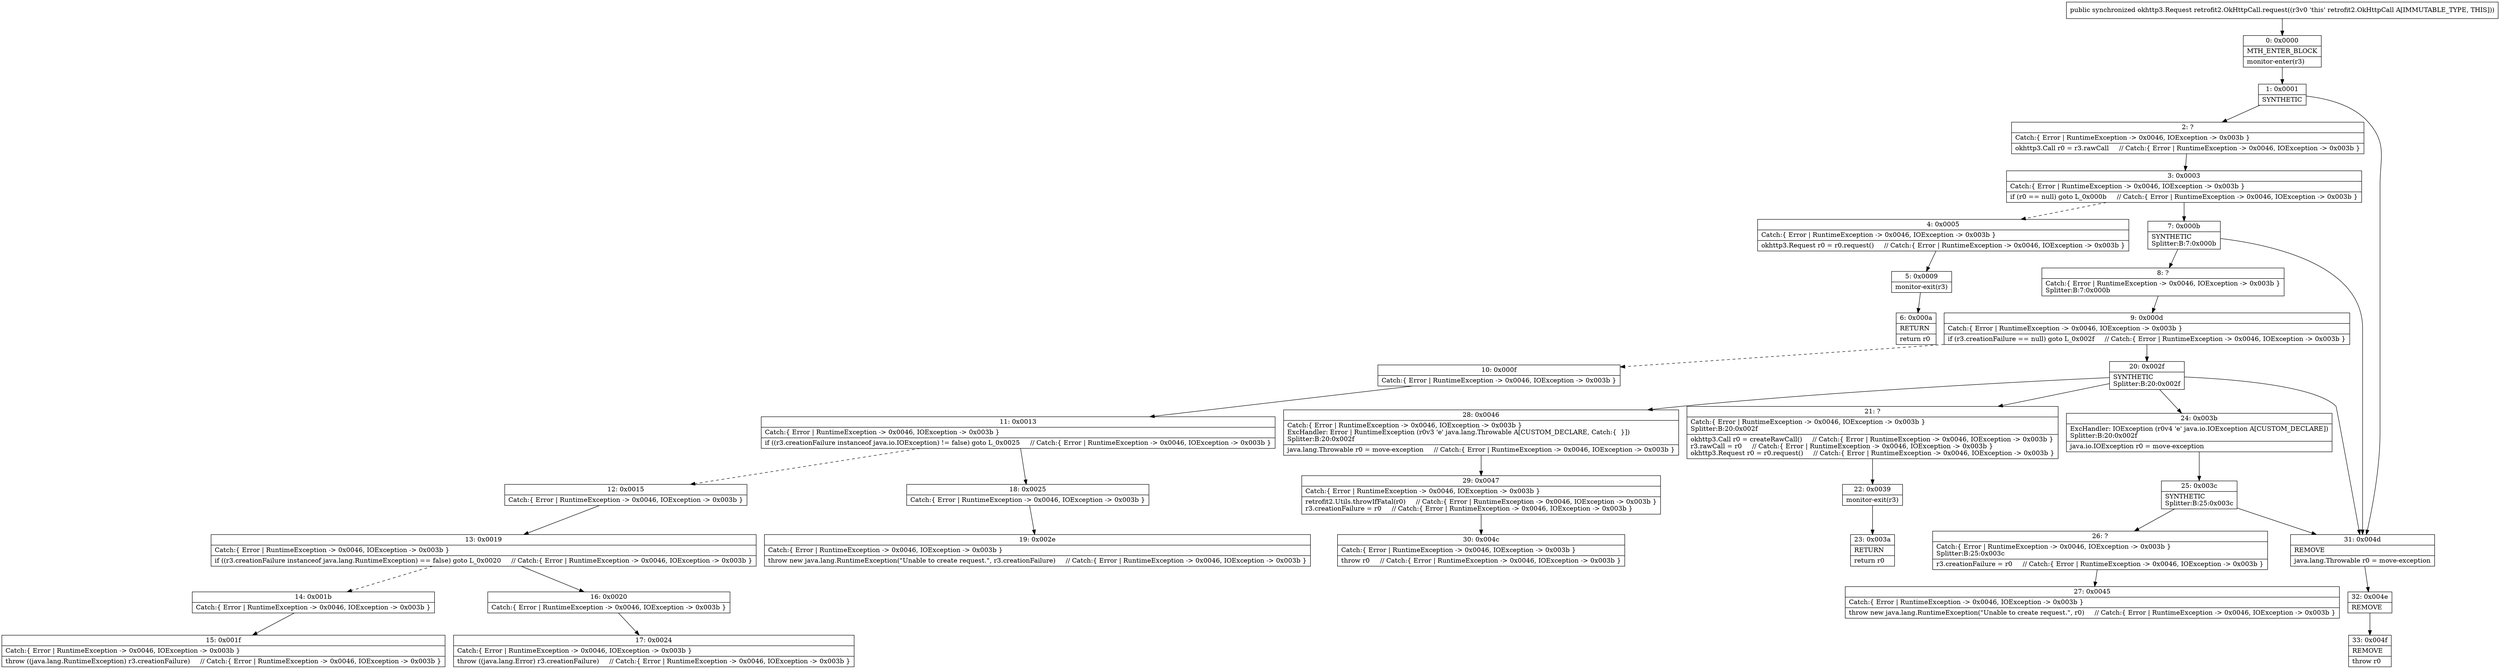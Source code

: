 digraph "CFG forretrofit2.OkHttpCall.request()Lokhttp3\/Request;" {
Node_0 [shape=record,label="{0\:\ 0x0000|MTH_ENTER_BLOCK\l|monitor\-enter(r3)\l}"];
Node_1 [shape=record,label="{1\:\ 0x0001|SYNTHETIC\l}"];
Node_2 [shape=record,label="{2\:\ ?|Catch:\{ Error \| RuntimeException \-\> 0x0046, IOException \-\> 0x003b \}\l|okhttp3.Call r0 = r3.rawCall     \/\/ Catch:\{ Error \| RuntimeException \-\> 0x0046, IOException \-\> 0x003b \}\l}"];
Node_3 [shape=record,label="{3\:\ 0x0003|Catch:\{ Error \| RuntimeException \-\> 0x0046, IOException \-\> 0x003b \}\l|if (r0 == null) goto L_0x000b     \/\/ Catch:\{ Error \| RuntimeException \-\> 0x0046, IOException \-\> 0x003b \}\l}"];
Node_4 [shape=record,label="{4\:\ 0x0005|Catch:\{ Error \| RuntimeException \-\> 0x0046, IOException \-\> 0x003b \}\l|okhttp3.Request r0 = r0.request()     \/\/ Catch:\{ Error \| RuntimeException \-\> 0x0046, IOException \-\> 0x003b \}\l}"];
Node_5 [shape=record,label="{5\:\ 0x0009|monitor\-exit(r3)\l}"];
Node_6 [shape=record,label="{6\:\ 0x000a|RETURN\l|return r0\l}"];
Node_7 [shape=record,label="{7\:\ 0x000b|SYNTHETIC\lSplitter:B:7:0x000b\l}"];
Node_8 [shape=record,label="{8\:\ ?|Catch:\{ Error \| RuntimeException \-\> 0x0046, IOException \-\> 0x003b \}\lSplitter:B:7:0x000b\l}"];
Node_9 [shape=record,label="{9\:\ 0x000d|Catch:\{ Error \| RuntimeException \-\> 0x0046, IOException \-\> 0x003b \}\l|if (r3.creationFailure == null) goto L_0x002f     \/\/ Catch:\{ Error \| RuntimeException \-\> 0x0046, IOException \-\> 0x003b \}\l}"];
Node_10 [shape=record,label="{10\:\ 0x000f|Catch:\{ Error \| RuntimeException \-\> 0x0046, IOException \-\> 0x003b \}\l}"];
Node_11 [shape=record,label="{11\:\ 0x0013|Catch:\{ Error \| RuntimeException \-\> 0x0046, IOException \-\> 0x003b \}\l|if ((r3.creationFailure instanceof java.io.IOException) != false) goto L_0x0025     \/\/ Catch:\{ Error \| RuntimeException \-\> 0x0046, IOException \-\> 0x003b \}\l}"];
Node_12 [shape=record,label="{12\:\ 0x0015|Catch:\{ Error \| RuntimeException \-\> 0x0046, IOException \-\> 0x003b \}\l}"];
Node_13 [shape=record,label="{13\:\ 0x0019|Catch:\{ Error \| RuntimeException \-\> 0x0046, IOException \-\> 0x003b \}\l|if ((r3.creationFailure instanceof java.lang.RuntimeException) == false) goto L_0x0020     \/\/ Catch:\{ Error \| RuntimeException \-\> 0x0046, IOException \-\> 0x003b \}\l}"];
Node_14 [shape=record,label="{14\:\ 0x001b|Catch:\{ Error \| RuntimeException \-\> 0x0046, IOException \-\> 0x003b \}\l}"];
Node_15 [shape=record,label="{15\:\ 0x001f|Catch:\{ Error \| RuntimeException \-\> 0x0046, IOException \-\> 0x003b \}\l|throw ((java.lang.RuntimeException) r3.creationFailure)     \/\/ Catch:\{ Error \| RuntimeException \-\> 0x0046, IOException \-\> 0x003b \}\l}"];
Node_16 [shape=record,label="{16\:\ 0x0020|Catch:\{ Error \| RuntimeException \-\> 0x0046, IOException \-\> 0x003b \}\l}"];
Node_17 [shape=record,label="{17\:\ 0x0024|Catch:\{ Error \| RuntimeException \-\> 0x0046, IOException \-\> 0x003b \}\l|throw ((java.lang.Error) r3.creationFailure)     \/\/ Catch:\{ Error \| RuntimeException \-\> 0x0046, IOException \-\> 0x003b \}\l}"];
Node_18 [shape=record,label="{18\:\ 0x0025|Catch:\{ Error \| RuntimeException \-\> 0x0046, IOException \-\> 0x003b \}\l}"];
Node_19 [shape=record,label="{19\:\ 0x002e|Catch:\{ Error \| RuntimeException \-\> 0x0046, IOException \-\> 0x003b \}\l|throw new java.lang.RuntimeException(\"Unable to create request.\", r3.creationFailure)     \/\/ Catch:\{ Error \| RuntimeException \-\> 0x0046, IOException \-\> 0x003b \}\l}"];
Node_20 [shape=record,label="{20\:\ 0x002f|SYNTHETIC\lSplitter:B:20:0x002f\l}"];
Node_21 [shape=record,label="{21\:\ ?|Catch:\{ Error \| RuntimeException \-\> 0x0046, IOException \-\> 0x003b \}\lSplitter:B:20:0x002f\l|okhttp3.Call r0 = createRawCall()     \/\/ Catch:\{ Error \| RuntimeException \-\> 0x0046, IOException \-\> 0x003b \}\lr3.rawCall = r0     \/\/ Catch:\{ Error \| RuntimeException \-\> 0x0046, IOException \-\> 0x003b \}\lokhttp3.Request r0 = r0.request()     \/\/ Catch:\{ Error \| RuntimeException \-\> 0x0046, IOException \-\> 0x003b \}\l}"];
Node_22 [shape=record,label="{22\:\ 0x0039|monitor\-exit(r3)\l}"];
Node_23 [shape=record,label="{23\:\ 0x003a|RETURN\l|return r0\l}"];
Node_24 [shape=record,label="{24\:\ 0x003b|ExcHandler: IOException (r0v4 'e' java.io.IOException A[CUSTOM_DECLARE])\lSplitter:B:20:0x002f\l|java.io.IOException r0 = move\-exception\l}"];
Node_25 [shape=record,label="{25\:\ 0x003c|SYNTHETIC\lSplitter:B:25:0x003c\l}"];
Node_26 [shape=record,label="{26\:\ ?|Catch:\{ Error \| RuntimeException \-\> 0x0046, IOException \-\> 0x003b \}\lSplitter:B:25:0x003c\l|r3.creationFailure = r0     \/\/ Catch:\{ Error \| RuntimeException \-\> 0x0046, IOException \-\> 0x003b \}\l}"];
Node_27 [shape=record,label="{27\:\ 0x0045|Catch:\{ Error \| RuntimeException \-\> 0x0046, IOException \-\> 0x003b \}\l|throw new java.lang.RuntimeException(\"Unable to create request.\", r0)     \/\/ Catch:\{ Error \| RuntimeException \-\> 0x0046, IOException \-\> 0x003b \}\l}"];
Node_28 [shape=record,label="{28\:\ 0x0046|Catch:\{ Error \| RuntimeException \-\> 0x0046, IOException \-\> 0x003b \}\lExcHandler: Error \| RuntimeException (r0v3 'e' java.lang.Throwable A[CUSTOM_DECLARE, Catch:\{  \}])\lSplitter:B:20:0x002f\l|java.lang.Throwable r0 = move\-exception     \/\/ Catch:\{ Error \| RuntimeException \-\> 0x0046, IOException \-\> 0x003b \}\l}"];
Node_29 [shape=record,label="{29\:\ 0x0047|Catch:\{ Error \| RuntimeException \-\> 0x0046, IOException \-\> 0x003b \}\l|retrofit2.Utils.throwIfFatal(r0)     \/\/ Catch:\{ Error \| RuntimeException \-\> 0x0046, IOException \-\> 0x003b \}\lr3.creationFailure = r0     \/\/ Catch:\{ Error \| RuntimeException \-\> 0x0046, IOException \-\> 0x003b \}\l}"];
Node_30 [shape=record,label="{30\:\ 0x004c|Catch:\{ Error \| RuntimeException \-\> 0x0046, IOException \-\> 0x003b \}\l|throw r0     \/\/ Catch:\{ Error \| RuntimeException \-\> 0x0046, IOException \-\> 0x003b \}\l}"];
Node_31 [shape=record,label="{31\:\ 0x004d|REMOVE\l|java.lang.Throwable r0 = move\-exception\l}"];
Node_32 [shape=record,label="{32\:\ 0x004e|REMOVE\l}"];
Node_33 [shape=record,label="{33\:\ 0x004f|REMOVE\l|throw r0\l}"];
MethodNode[shape=record,label="{public synchronized okhttp3.Request retrofit2.OkHttpCall.request((r3v0 'this' retrofit2.OkHttpCall A[IMMUTABLE_TYPE, THIS])) }"];
MethodNode -> Node_0;
Node_0 -> Node_1;
Node_1 -> Node_2;
Node_1 -> Node_31;
Node_2 -> Node_3;
Node_3 -> Node_4[style=dashed];
Node_3 -> Node_7;
Node_4 -> Node_5;
Node_5 -> Node_6;
Node_7 -> Node_8;
Node_7 -> Node_31;
Node_8 -> Node_9;
Node_9 -> Node_10[style=dashed];
Node_9 -> Node_20;
Node_10 -> Node_11;
Node_11 -> Node_12[style=dashed];
Node_11 -> Node_18;
Node_12 -> Node_13;
Node_13 -> Node_14[style=dashed];
Node_13 -> Node_16;
Node_14 -> Node_15;
Node_16 -> Node_17;
Node_18 -> Node_19;
Node_20 -> Node_21;
Node_20 -> Node_28;
Node_20 -> Node_24;
Node_20 -> Node_31;
Node_21 -> Node_22;
Node_22 -> Node_23;
Node_24 -> Node_25;
Node_25 -> Node_26;
Node_25 -> Node_31;
Node_26 -> Node_27;
Node_28 -> Node_29;
Node_29 -> Node_30;
Node_31 -> Node_32;
Node_32 -> Node_33;
}

